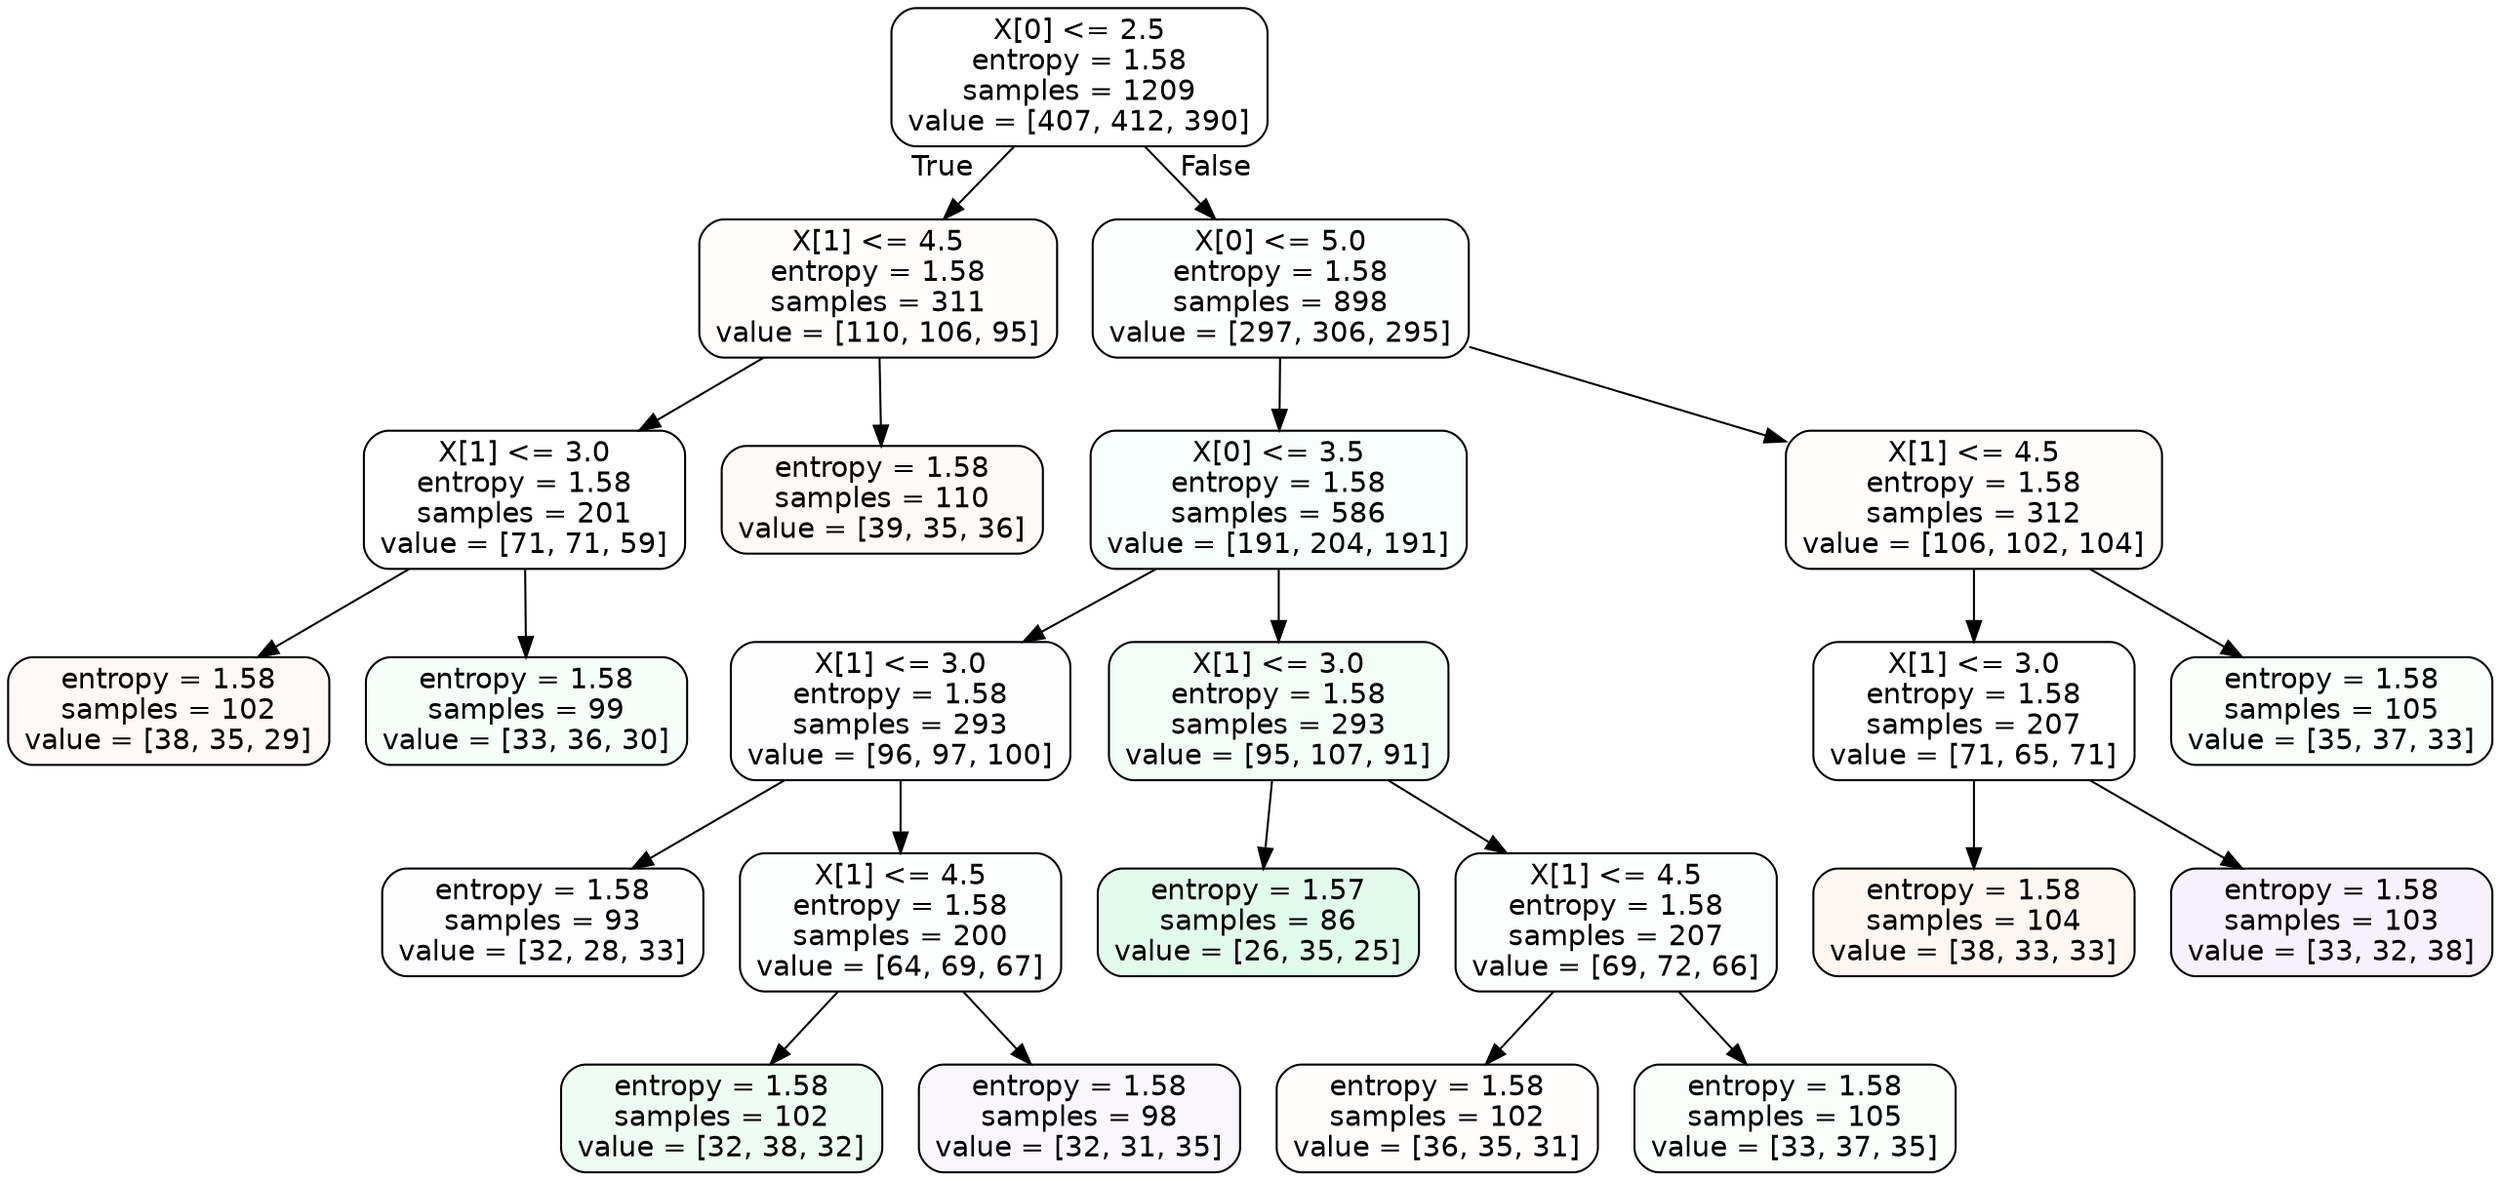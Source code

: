 digraph Tree {
node [shape=box, style="filled, rounded", color="black", fontname=helvetica] ;
edge [fontname=helvetica] ;
0 [label="X[0] <= 2.5\nentropy = 1.58\nsamples = 1209\nvalue = [407, 412, 390]", fillcolor="#fefffe"] ;
1 [label="X[1] <= 4.5\nentropy = 1.58\nsamples = 311\nvalue = [110, 106, 95]", fillcolor="#fefdfb"] ;
0 -> 1 [labeldistance=2.5, labelangle=45, headlabel="True"] ;
2 [label="X[1] <= 3.0\nentropy = 1.58\nsamples = 201\nvalue = [71, 71, 59]", fillcolor="#ffffff"] ;
1 -> 2 ;
3 [label="entropy = 1.58\nsamples = 102\nvalue = [38, 35, 29]", fillcolor="#fef9f6"] ;
2 -> 3 ;
4 [label="entropy = 1.58\nsamples = 99\nvalue = [33, 36, 30]", fillcolor="#f6fef9"] ;
2 -> 4 ;
5 [label="entropy = 1.58\nsamples = 110\nvalue = [39, 35, 36]", fillcolor="#fefaf7"] ;
1 -> 5 ;
6 [label="X[0] <= 5.0\nentropy = 1.58\nsamples = 898\nvalue = [297, 306, 295]", fillcolor="#fcfffd"] ;
0 -> 6 [labeldistance=2.5, labelangle=-45, headlabel="False"] ;
7 [label="X[0] <= 3.5\nentropy = 1.58\nsamples = 586\nvalue = [191, 204, 191]", fillcolor="#f8fefb"] ;
6 -> 7 ;
8 [label="X[1] <= 3.0\nentropy = 1.58\nsamples = 293\nvalue = [96, 97, 100]", fillcolor="#fdfcff"] ;
7 -> 8 ;
9 [label="entropy = 1.58\nsamples = 93\nvalue = [32, 28, 33]", fillcolor="#fdfcff"] ;
8 -> 9 ;
10 [label="X[1] <= 4.5\nentropy = 1.58\nsamples = 200\nvalue = [64, 69, 67]", fillcolor="#fcfffd"] ;
8 -> 10 ;
11 [label="entropy = 1.58\nsamples = 102\nvalue = [32, 38, 32]", fillcolor="#eefdf4"] ;
10 -> 11 ;
12 [label="entropy = 1.58\nsamples = 98\nvalue = [32, 31, 35]", fillcolor="#f9f6fe"] ;
10 -> 12 ;
13 [label="X[1] <= 3.0\nentropy = 1.58\nsamples = 293\nvalue = [95, 107, 91]", fillcolor="#f3fdf7"] ;
7 -> 13 ;
14 [label="entropy = 1.57\nsamples = 86\nvalue = [26, 35, 25]", fillcolor="#e1fbec"] ;
13 -> 14 ;
15 [label="X[1] <= 4.5\nentropy = 1.58\nsamples = 207\nvalue = [69, 72, 66]", fillcolor="#fbfefc"] ;
13 -> 15 ;
16 [label="entropy = 1.58\nsamples = 102\nvalue = [36, 35, 31]", fillcolor="#fffdfc"] ;
15 -> 16 ;
17 [label="entropy = 1.58\nsamples = 105\nvalue = [33, 37, 35]", fillcolor="#f9fefb"] ;
15 -> 17 ;
18 [label="X[1] <= 4.5\nentropy = 1.58\nsamples = 312\nvalue = [106, 102, 104]", fillcolor="#fffefd"] ;
6 -> 18 ;
19 [label="X[1] <= 3.0\nentropy = 1.58\nsamples = 207\nvalue = [71, 65, 71]", fillcolor="#ffffff"] ;
18 -> 19 ;
20 [label="entropy = 1.58\nsamples = 104\nvalue = [38, 33, 33]", fillcolor="#fdf6f1"] ;
19 -> 20 ;
21 [label="entropy = 1.58\nsamples = 103\nvalue = [33, 32, 38]", fillcolor="#f6f1fd"] ;
19 -> 21 ;
22 [label="entropy = 1.58\nsamples = 105\nvalue = [35, 37, 33]", fillcolor="#f9fefb"] ;
18 -> 22 ;
}